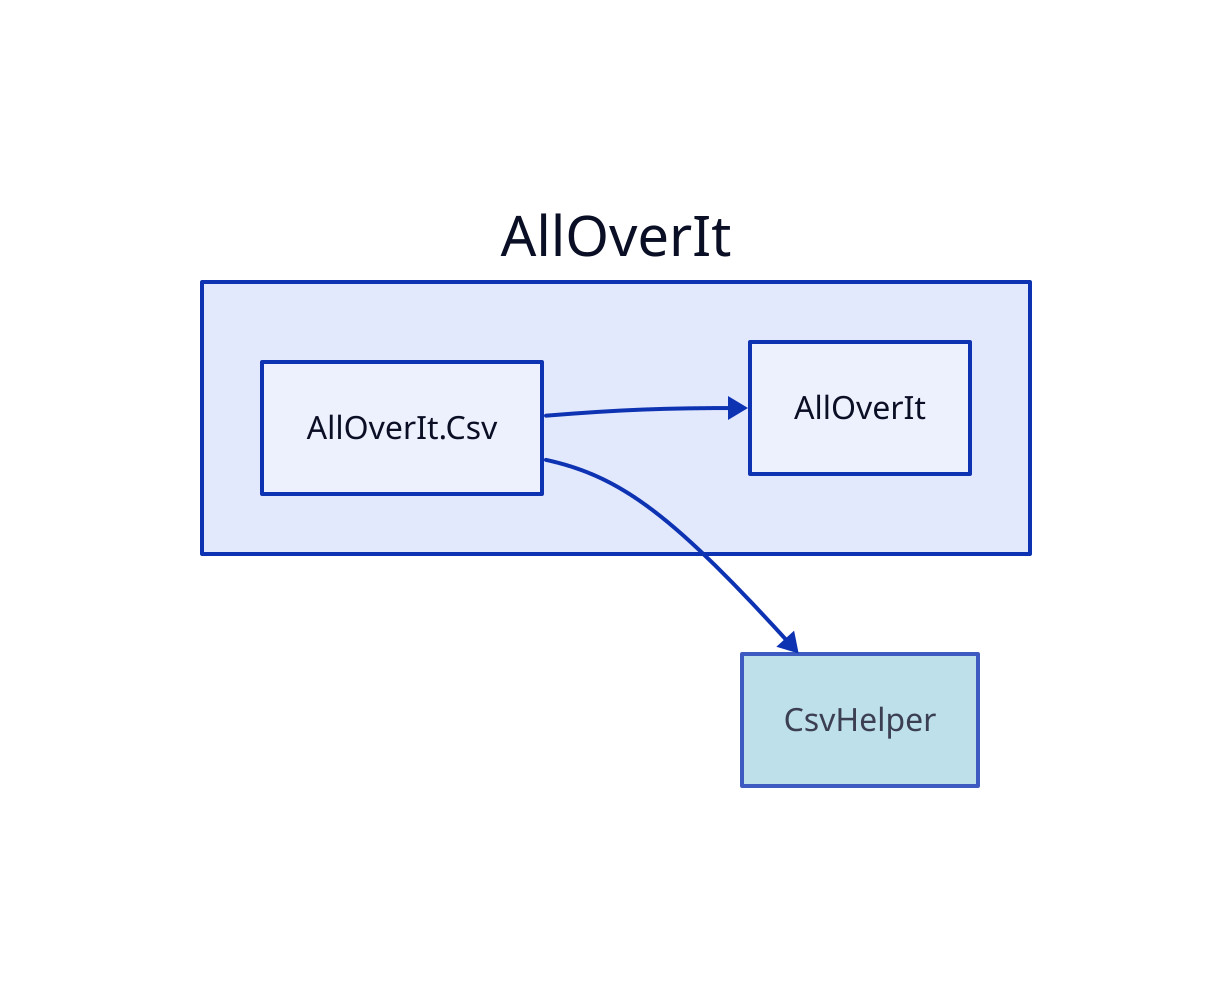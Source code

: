 direction: right

aoi: AllOverIt
aoi.alloverit-csv: AllOverIt.Csv
aoi.alloverit: AllOverIt
csvhelper: CsvHelper
csvhelper.style.fill: lightblue
csvhelper.style.opacity: 0.8

aoi.alloverit <- aoi.alloverit-csv
csvhelper <- aoi.alloverit-csv
